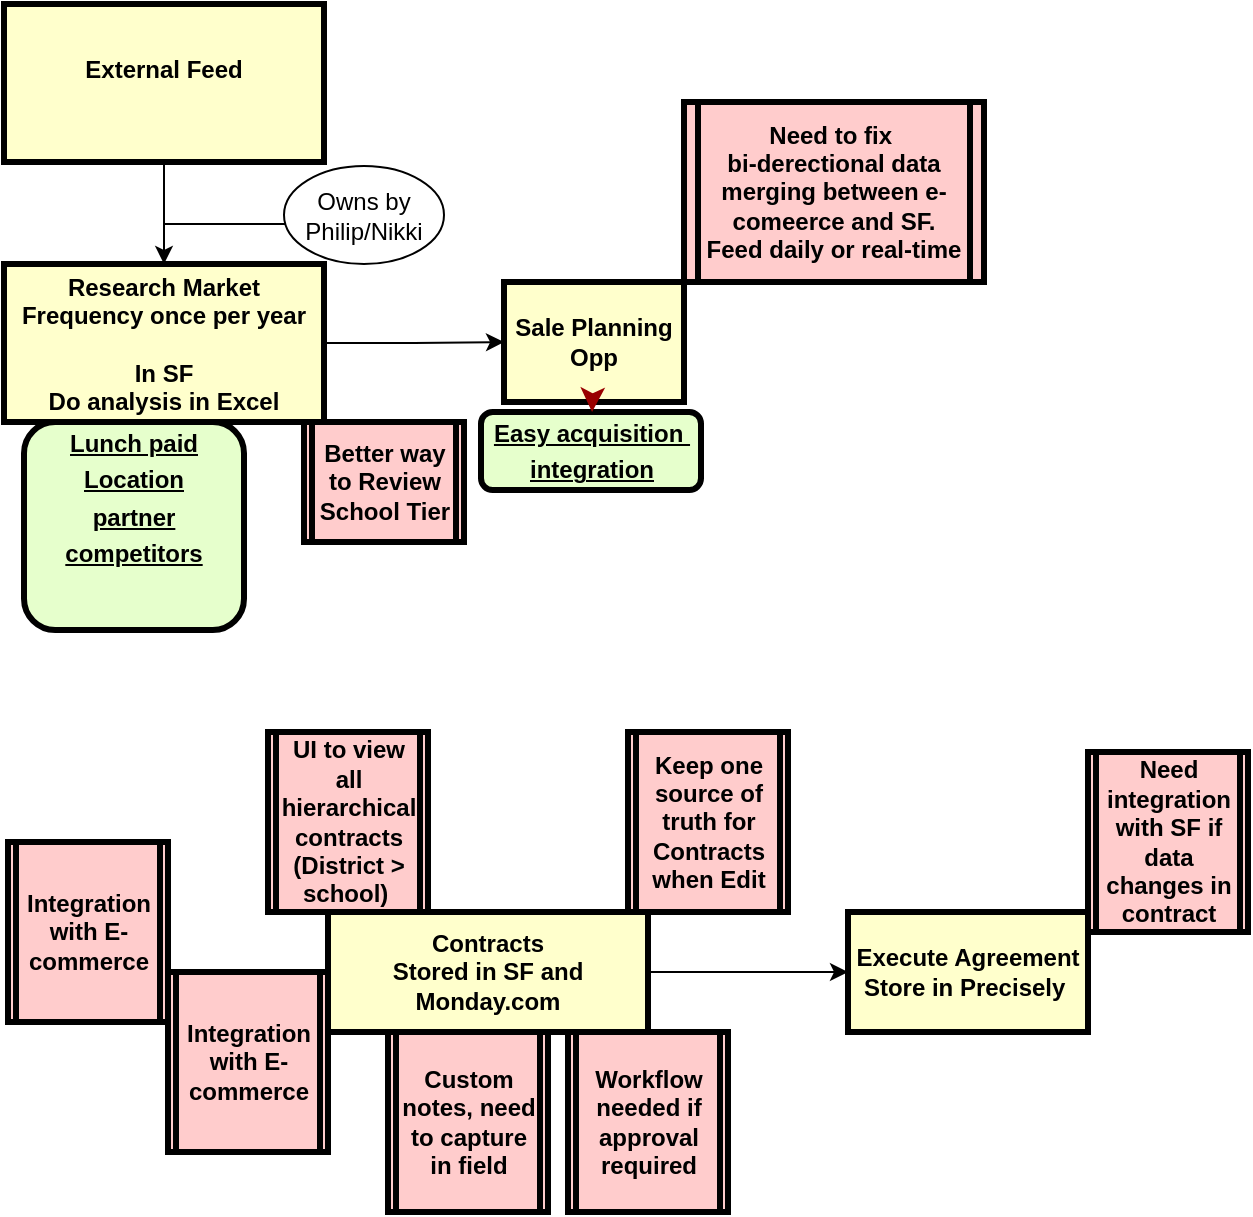 <mxfile version="26.2.12">
  <diagram name="Page-1" id="c7558073-3199-34d8-9f00-42111426c3f3">
    <mxGraphModel dx="2085" dy="595" grid="1" gridSize="10" guides="1" tooltips="1" connect="1" arrows="1" fold="1" page="1" pageScale="1" pageWidth="826" pageHeight="1169" background="none" math="0" shadow="0">
      <root>
        <mxCell id="0" />
        <mxCell id="1" parent="0" />
        <mxCell id="2" value="&lt;p style=&quot;margin: 0px; margin-top: 4px; text-align: center; text-decoration: underline;&quot;&gt;Easy acquisition&amp;nbsp;&lt;/p&gt;&lt;p style=&quot;margin: 0px; margin-top: 4px; text-align: center; text-decoration: underline;&quot;&gt;integration&lt;/p&gt;" style="verticalAlign=middle;align=center;overflow=fill;fontSize=12;fontFamily=Helvetica;html=1;rounded=1;fontStyle=1;strokeWidth=3;fillColor=#E6FFCC" parent="1" vertex="1">
          <mxGeometry x="78.5" y="321" width="110" height="39" as="geometry" />
        </mxCell>
        <mxCell id="3" value="Sale Planning Opp" style="whiteSpace=wrap;align=center;verticalAlign=middle;fontStyle=1;strokeWidth=3;fillColor=#FFFFCC" parent="1" vertex="1">
          <mxGeometry x="90" y="256" width="90" height="60" as="geometry" />
        </mxCell>
        <mxCell id="StNsoj_P8_iYhHm3oGqo-103" value="" style="edgeStyle=orthogonalEdgeStyle;rounded=0;orthogonalLoop=1;jettySize=auto;html=1;" edge="1" parent="1" source="4" target="StNsoj_P8_iYhHm3oGqo-101">
          <mxGeometry relative="1" as="geometry" />
        </mxCell>
        <mxCell id="StNsoj_P8_iYhHm3oGqo-104" value="" style="edgeStyle=orthogonalEdgeStyle;rounded=0;orthogonalLoop=1;jettySize=auto;html=1;" edge="1" parent="1" source="4" target="StNsoj_P8_iYhHm3oGqo-101">
          <mxGeometry relative="1" as="geometry" />
        </mxCell>
        <mxCell id="StNsoj_P8_iYhHm3oGqo-105" style="edgeStyle=orthogonalEdgeStyle;rounded=0;orthogonalLoop=1;jettySize=auto;html=1;exitX=1;exitY=0.5;exitDx=0;exitDy=0;entryX=0;entryY=0.5;entryDx=0;entryDy=0;" edge="1" parent="1" source="4" target="3">
          <mxGeometry relative="1" as="geometry" />
        </mxCell>
        <mxCell id="4" value="Research Market&#xa;Frequency once per year&#xa;&#xa;In SF&#xa;Do analysis in Excel" style="whiteSpace=wrap;align=center;verticalAlign=middle;fontStyle=1;strokeWidth=3;fillColor=#FFFFCC" parent="1" vertex="1">
          <mxGeometry x="-160" y="247" width="160" height="79" as="geometry" />
        </mxCell>
        <mxCell id="36" value="" style="edgeStyle=none;noEdgeStyle=1;strokeColor=#990000;strokeWidth=2" parent="1" source="3" target="2" edge="1">
          <mxGeometry width="100" height="100" relative="1" as="geometry">
            <mxPoint x="20" y="250" as="sourcePoint" />
            <mxPoint x="120" y="150" as="targetPoint" />
          </mxGeometry>
        </mxCell>
        <mxCell id="StNsoj_P8_iYhHm3oGqo-96" value="&lt;p style=&quot;margin: 0px; margin-top: 4px; text-align: center; text-decoration: underline;&quot;&gt;Lunch paid&lt;/p&gt;&lt;p style=&quot;margin: 0px; margin-top: 4px; text-align: center; text-decoration: underline;&quot;&gt;Location&lt;/p&gt;&lt;p style=&quot;margin: 0px; margin-top: 4px; text-align: center; text-decoration: underline;&quot;&gt;partner&lt;/p&gt;&lt;p style=&quot;margin: 0px; margin-top: 4px; text-align: center; text-decoration: underline;&quot;&gt;competitors&lt;/p&gt;&lt;p style=&quot;margin: 0px; margin-top: 4px; text-align: center; text-decoration: underline;&quot;&gt;&lt;br&gt;&lt;/p&gt;" style="verticalAlign=middle;align=center;overflow=fill;fontSize=12;fontFamily=Helvetica;html=1;rounded=1;fontStyle=1;strokeWidth=3;fillColor=#E6FFCC" vertex="1" parent="1">
          <mxGeometry x="-150" y="326" width="110" height="104" as="geometry" />
        </mxCell>
        <mxCell id="StNsoj_P8_iYhHm3oGqo-100" value="" style="edgeStyle=orthogonalEdgeStyle;rounded=0;orthogonalLoop=1;jettySize=auto;html=1;" edge="1" parent="1" source="StNsoj_P8_iYhHm3oGqo-98" target="4">
          <mxGeometry relative="1" as="geometry" />
        </mxCell>
        <mxCell id="StNsoj_P8_iYhHm3oGqo-98" value="External Feed&#xa;" style="whiteSpace=wrap;align=center;verticalAlign=middle;fontStyle=1;strokeWidth=3;fillColor=#FFFFCC" vertex="1" parent="1">
          <mxGeometry x="-160" y="117" width="160" height="79" as="geometry" />
        </mxCell>
        <mxCell id="StNsoj_P8_iYhHm3oGqo-101" value="Owns by Philip/Nikki" style="ellipse;whiteSpace=wrap;html=1;" vertex="1" parent="1">
          <mxGeometry x="-20" y="198" width="80" height="49" as="geometry" />
        </mxCell>
        <mxCell id="StNsoj_P8_iYhHm3oGqo-102" value="Need to fix &#xa;bi-derectional data merging between e-comeerce and SF.&#xa;Feed daily or real-time" style="shape=process;whiteSpace=wrap;align=center;verticalAlign=middle;size=0.048;fontStyle=1;strokeWidth=3;fillColor=#FFCCCC" vertex="1" parent="1">
          <mxGeometry x="180" y="166" width="150" height="90" as="geometry" />
        </mxCell>
        <mxCell id="StNsoj_P8_iYhHm3oGqo-106" value="Better way to Review School Tier" style="shape=process;whiteSpace=wrap;align=center;verticalAlign=middle;size=0.048;fontStyle=1;strokeWidth=3;fillColor=#FFCCCC" vertex="1" parent="1">
          <mxGeometry x="-10" y="326" width="80" height="60" as="geometry" />
        </mxCell>
        <mxCell id="StNsoj_P8_iYhHm3oGqo-114" value="" style="edgeStyle=orthogonalEdgeStyle;rounded=0;orthogonalLoop=1;jettySize=auto;html=1;" edge="1" parent="1" source="StNsoj_P8_iYhHm3oGqo-107" target="StNsoj_P8_iYhHm3oGqo-113">
          <mxGeometry relative="1" as="geometry" />
        </mxCell>
        <mxCell id="StNsoj_P8_iYhHm3oGqo-107" value="Contracts&#xa;Stored in SF and Monday.com" style="whiteSpace=wrap;align=center;verticalAlign=middle;fontStyle=1;strokeWidth=3;fillColor=#FFFFCC" vertex="1" parent="1">
          <mxGeometry x="2" y="571" width="160" height="60" as="geometry" />
        </mxCell>
        <mxCell id="StNsoj_P8_iYhHm3oGqo-108" value="Keep one source of truth for Contracts when Edit" style="shape=process;whiteSpace=wrap;align=center;verticalAlign=middle;size=0.048;fontStyle=1;strokeWidth=3;fillColor=#FFCCCC" vertex="1" parent="1">
          <mxGeometry x="152" y="481" width="80" height="90" as="geometry" />
        </mxCell>
        <mxCell id="StNsoj_P8_iYhHm3oGqo-109" value="UI to view all hierarchical contracts (District &gt; school) " style="shape=process;whiteSpace=wrap;align=center;verticalAlign=middle;size=0.048;fontStyle=1;strokeWidth=3;fillColor=#FFCCCC" vertex="1" parent="1">
          <mxGeometry x="-28" y="481" width="80" height="90" as="geometry" />
        </mxCell>
        <mxCell id="StNsoj_P8_iYhHm3oGqo-110" value="Integration with E-commerce" style="shape=process;whiteSpace=wrap;align=center;verticalAlign=middle;size=0.048;fontStyle=1;strokeWidth=3;fillColor=#FFCCCC" vertex="1" parent="1">
          <mxGeometry x="-78" y="601" width="80" height="90" as="geometry" />
        </mxCell>
        <mxCell id="StNsoj_P8_iYhHm3oGqo-111" value="Integration with E-commerce" style="shape=process;whiteSpace=wrap;align=center;verticalAlign=middle;size=0.048;fontStyle=1;strokeWidth=3;fillColor=#FFCCCC" vertex="1" parent="1">
          <mxGeometry x="-158" y="536" width="80" height="90" as="geometry" />
        </mxCell>
        <mxCell id="StNsoj_P8_iYhHm3oGqo-113" value="Execute Agreement&lt;div&gt;Store in Precisely&amp;nbsp;&lt;/div&gt;" style="whiteSpace=wrap;html=1;fillColor=#FFFFCC;fontStyle=1;strokeWidth=3;" vertex="1" parent="1">
          <mxGeometry x="262" y="571" width="120" height="60" as="geometry" />
        </mxCell>
        <mxCell id="StNsoj_P8_iYhHm3oGqo-115" value="Need integration with SF if data changes in contract" style="shape=process;whiteSpace=wrap;align=center;verticalAlign=middle;size=0.048;fontStyle=1;strokeWidth=3;fillColor=#FFCCCC" vertex="1" parent="1">
          <mxGeometry x="382" y="491" width="80" height="90" as="geometry" />
        </mxCell>
        <mxCell id="StNsoj_P8_iYhHm3oGqo-116" value="Custom notes, need to capture in field" style="shape=process;whiteSpace=wrap;align=center;verticalAlign=middle;size=0.048;fontStyle=1;strokeWidth=3;fillColor=#FFCCCC" vertex="1" parent="1">
          <mxGeometry x="32" y="631" width="80" height="90" as="geometry" />
        </mxCell>
        <mxCell id="StNsoj_P8_iYhHm3oGqo-117" value="Workflow needed if approval required" style="shape=process;whiteSpace=wrap;align=center;verticalAlign=middle;size=0.048;fontStyle=1;strokeWidth=3;fillColor=#FFCCCC" vertex="1" parent="1">
          <mxGeometry x="122" y="631" width="80" height="90" as="geometry" />
        </mxCell>
      </root>
    </mxGraphModel>
  </diagram>
</mxfile>

